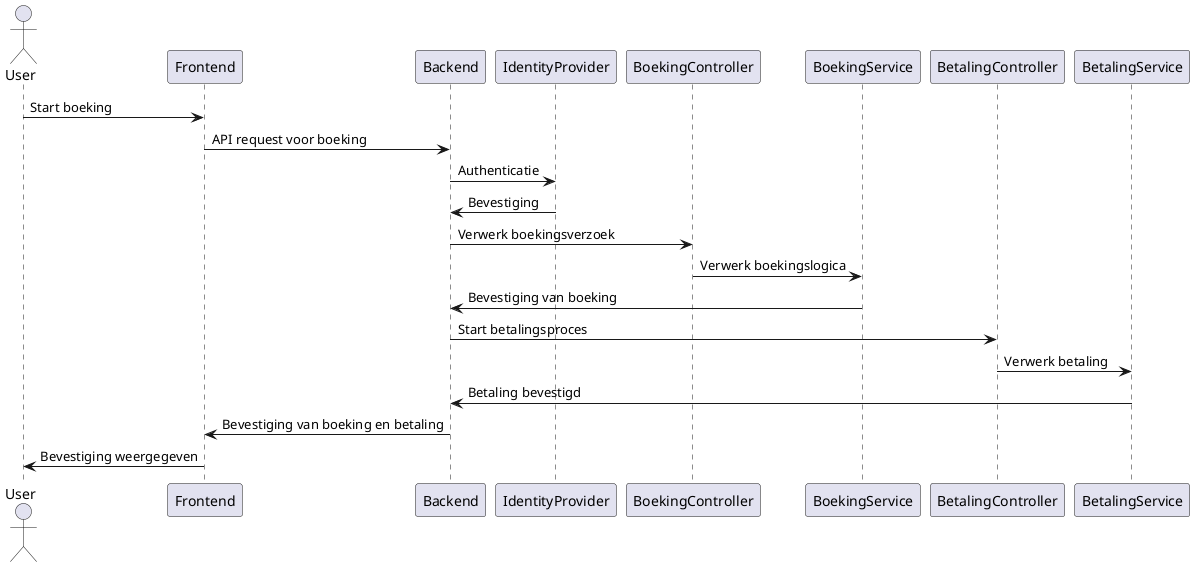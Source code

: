 @startuml

actor User

User -> Frontend : Start boeking
Frontend -> Backend : API request voor boeking
Backend -> IdentityProvider : Authenticatie
IdentityProvider -> Backend : Bevestiging
Backend -> BoekingController : Verwerk boekingsverzoek
BoekingController -> BoekingService : Verwerk boekingslogica
BoekingService -> Backend : Bevestiging van boeking
Backend -> BetalingController : Start betalingsproces
BetalingController -> BetalingService : Verwerk betaling
BetalingService -> Backend : Betaling bevestigd
Backend -> Frontend : Bevestiging van boeking en betaling
Frontend -> User : Bevestiging weergegeven

@enduml